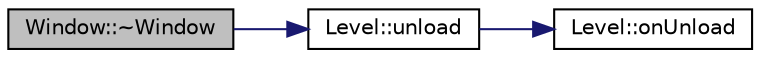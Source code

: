 digraph "Window::~Window"
{
 // LATEX_PDF_SIZE
  edge [fontname="Helvetica",fontsize="10",labelfontname="Helvetica",labelfontsize="10"];
  node [fontname="Helvetica",fontsize="10",shape=record];
  rankdir="LR";
  Node1 [label="Window::~Window",height=0.2,width=0.4,color="black", fillcolor="grey75", style="filled", fontcolor="black",tooltip=" "];
  Node1 -> Node2 [color="midnightblue",fontsize="10",style="solid",fontname="Helvetica"];
  Node2 [label="Level::unload",height=0.2,width=0.4,color="black", fillcolor="white", style="filled",URL="$class_level.html#a42ab65803b47558b16aa087b6d4c8f07",tooltip="called by the engine to unload the level"];
  Node2 -> Node3 [color="midnightblue",fontsize="10",style="solid",fontname="Helvetica"];
  Node3 [label="Level::onUnload",height=0.2,width=0.4,color="black", fillcolor="white", style="filled",URL="$class_level.html#a5c07342109dac35f220725f24ad3567c",tooltip="override to catch the unload event"];
}
